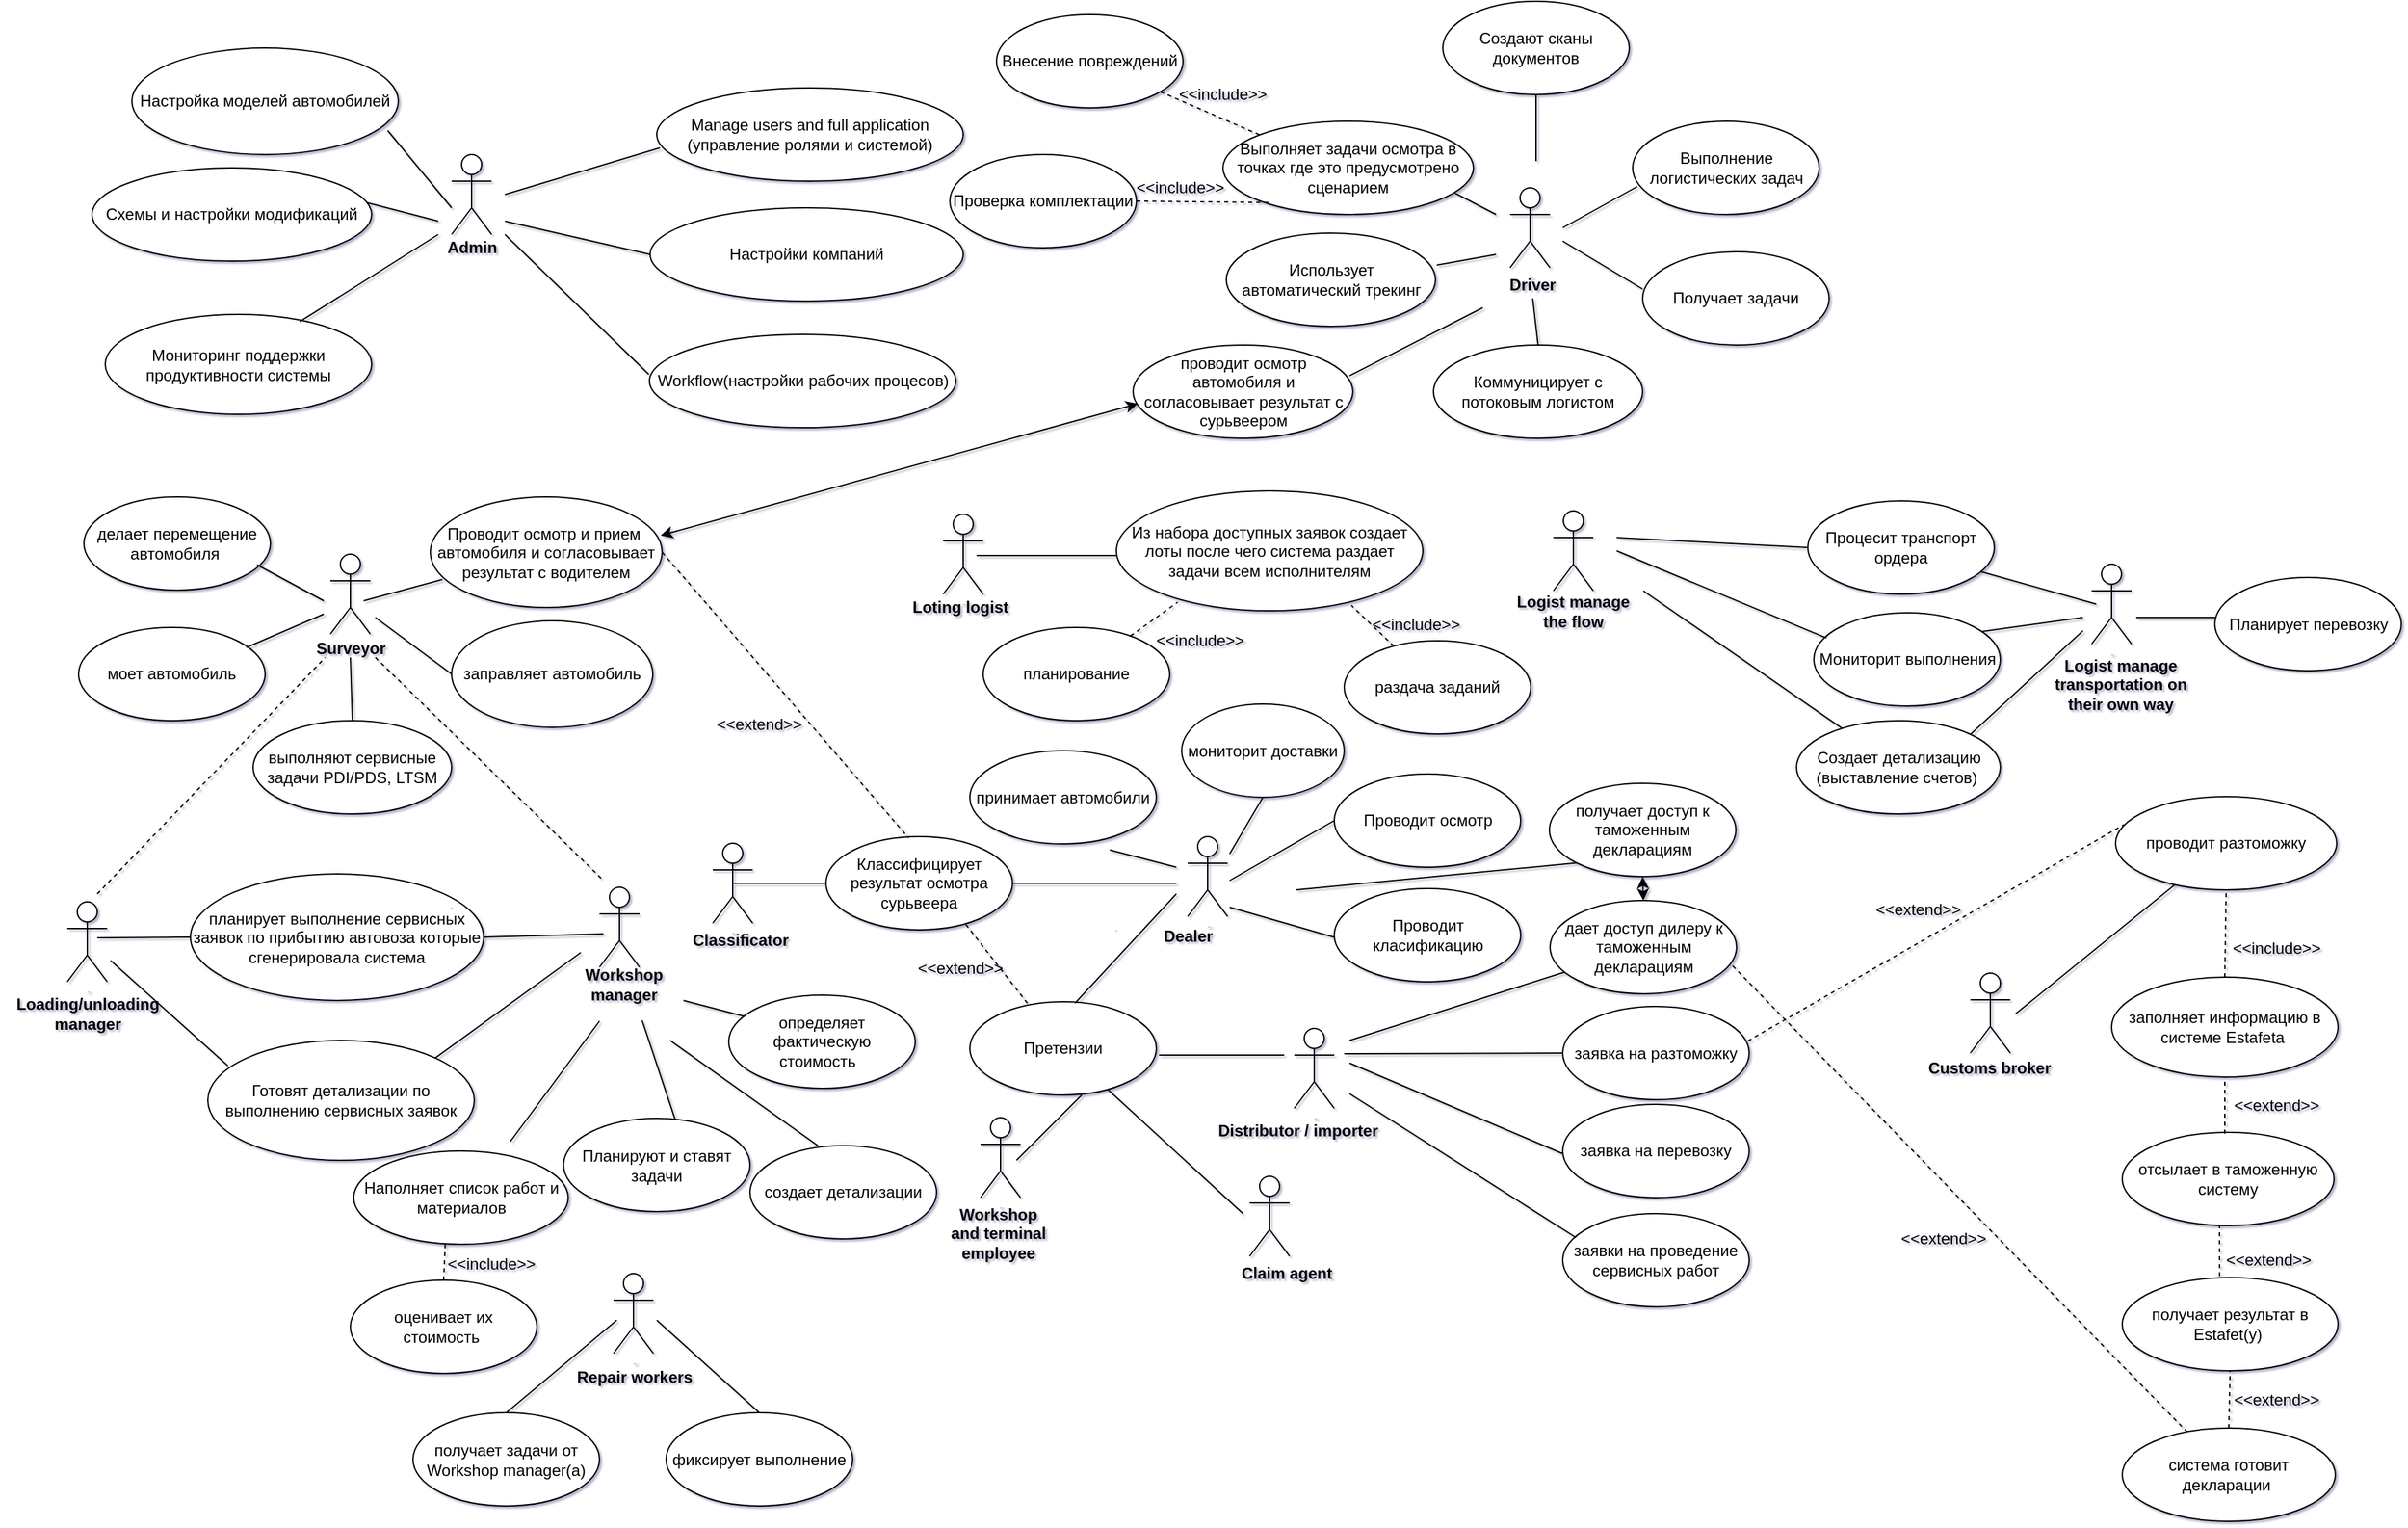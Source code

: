 <mxfile version="10.8.8" type="github"><diagram id="5whcgXVuGCMbvo6mKbPc" name="Page-1"><mxGraphModel dx="2221" dy="1965" grid="1" gridSize="10" guides="1" tooltips="1" connect="1" arrows="1" fold="1" page="1" pageScale="1" pageWidth="827" pageHeight="1169" background="none" math="0" shadow="1"><root><object label="" id="0"><mxCell/></object><mxCell id="1" parent="0"/><mxCell id="Q08epR4prEUGAhR8nIf7-2" value="Actor" style="shape=umlActor;verticalLabelPosition=bottom;labelBackgroundColor=#ffffff;verticalAlign=top;html=1;shadow=0;fontSize=1;" parent="1" vertex="1"><mxGeometry x="-384" y="-935" width="30" height="60" as="geometry"/></mxCell><mxCell id="Q08epR4prEUGAhR8nIf7-10" value="Manage users and full application&lt;br&gt;(управление ролями и системой)&lt;br&gt;" style="ellipse;whiteSpace=wrap;html=1;" parent="1" vertex="1"><mxGeometry x="-230" y="-985" width="230" height="70" as="geometry"/></mxCell><mxCell id="Q08epR4prEUGAhR8nIf7-16" value="Workflow(настройки рабочих процесов)" style="ellipse;whiteSpace=wrap;html=1;" parent="1" vertex="1"><mxGeometry x="-235.5" y="-800" width="230" height="70" as="geometry"/></mxCell><mxCell id="Q08epR4prEUGAhR8nIf7-82" value="Admin" style="text;html=1;strokeColor=none;fillColor=none;align=center;verticalAlign=middle;whiteSpace=wrap;rounded=0;shadow=0;fontStyle=1" parent="1" vertex="1"><mxGeometry x="-401.5" y="-875" width="65" height="20" as="geometry"/></mxCell><mxCell id="Q08epR4prEUGAhR8nIf7-102" value="Actor" style="shape=umlActor;verticalLabelPosition=bottom;labelBackgroundColor=#ffffff;verticalAlign=top;html=1;outlineConnect=0;shadow=0;fontSize=1;fontColor=none;" parent="1" vertex="1"><mxGeometry x="248.5" y="-279" width="30" height="60" as="geometry"/></mxCell><mxCell id="Q08epR4prEUGAhR8nIf7-103" value="Actor" style="shape=umlActor;verticalLabelPosition=bottom;labelBackgroundColor=#ffffff;verticalAlign=top;html=1;outlineConnect=0;shadow=0;fontSize=1;fontColor=none;" parent="1" vertex="1"><mxGeometry x="756" y="-320.5" width="30" height="60" as="geometry"/></mxCell><mxCell id="Q08epR4prEUGAhR8nIf7-104" value="&lt;br&gt;&lt;span&gt;Distributor / importer&lt;/span&gt;&lt;br&gt;" style="text;html=1;strokeColor=none;fillColor=none;align=center;verticalAlign=middle;whiteSpace=wrap;rounded=0;shadow=0;fontStyle=1" parent="1" vertex="1"><mxGeometry x="183" y="-225" width="137" height="30" as="geometry"/></mxCell><mxCell id="Q08epR4prEUGAhR8nIf7-106" value="&lt;br&gt;&lt;span&gt;Customs broker&lt;/span&gt;&lt;br&gt;" style="text;html=1;strokeColor=none;fillColor=none;align=center;verticalAlign=middle;whiteSpace=wrap;rounded=0;shadow=0;fontStyle=1" parent="1" vertex="1"><mxGeometry x="701.5" y="-272.5" width="137" height="30" as="geometry"/></mxCell><mxCell id="Q08epR4prEUGAhR8nIf7-110" value="Настройки компаний" style="ellipse;whiteSpace=wrap;html=1;" parent="1" vertex="1"><mxGeometry x="-235" y="-895" width="235" height="70" as="geometry"/></mxCell><mxCell id="phRcH1ESiRIvlaLtqdOY-70" value="" style="endArrow=none;html=1;fontFamily=Helvetica;fontSize=12;fontColor=none;entryX=0.01;entryY=0.643;entryDx=0;entryDy=0;entryPerimeter=0;" parent="1" target="Q08epR4prEUGAhR8nIf7-10" edge="1"><mxGeometry width="50" height="50" relative="1" as="geometry"><mxPoint x="-344" y="-905" as="sourcePoint"/><mxPoint x="-274" y="-820" as="targetPoint"/></mxGeometry></mxCell><mxCell id="phRcH1ESiRIvlaLtqdOY-71" value="" style="endArrow=none;html=1;fontFamily=Helvetica;fontSize=12;fontColor=none;entryX=0;entryY=0.5;entryDx=0;entryDy=0;" parent="1" edge="1"><mxGeometry width="50" height="50" relative="1" as="geometry"><mxPoint x="-344" y="-875" as="sourcePoint"/><mxPoint x="-236" y="-770" as="targetPoint"/></mxGeometry></mxCell><mxCell id="phRcH1ESiRIvlaLtqdOY-72" value="" style="endArrow=none;html=1;fontFamily=Helvetica;fontSize=12;fontColor=none;entryX=0;entryY=0.5;entryDx=0;entryDy=0;" parent="1" target="Q08epR4prEUGAhR8nIf7-110" edge="1"><mxGeometry width="50" height="50" relative="1" as="geometry"><mxPoint x="-344" y="-885" as="sourcePoint"/><mxPoint x="-206.5" y="-785" as="targetPoint"/></mxGeometry></mxCell><mxCell id="phRcH1ESiRIvlaLtqdOY-123" value="Actor" style="shape=umlActor;verticalLabelPosition=bottom;labelBackgroundColor=#ffffff;verticalAlign=top;html=1;fontSize=1;" parent="1" vertex="1"><mxGeometry x="-188" y="-418" width="30" height="60" as="geometry"/></mxCell><mxCell id="phRcH1ESiRIvlaLtqdOY-126" value="Text" style="text;html=1;strokeColor=none;fillColor=none;align=center;verticalAlign=middle;whiteSpace=wrap;rounded=0;fontSize=1;" parent="1" vertex="1"><mxGeometry x="-193" y="-358" width="40" height="20" as="geometry"/></mxCell><mxCell id="phRcH1ESiRIvlaLtqdOY-127" value="&lt;b&gt;Classificator&lt;/b&gt;" style="text;html=1;strokeColor=none;fillColor=none;align=center;verticalAlign=middle;whiteSpace=wrap;rounded=0;fontSize=12;" parent="1" vertex="1"><mxGeometry x="-217.5" y="-355" width="100" height="20" as="geometry"/></mxCell><mxCell id="yQU5rjS5qn2a9MkzIKj_-3" value="Классифицирует результат осмотра сурьвеера" style="ellipse;whiteSpace=wrap;html=1;shadow=0;fontFamily=Helvetica;fontSize=12;fontColor=none;" parent="1" vertex="1"><mxGeometry x="-103" y="-423" width="140" height="70" as="geometry"/></mxCell><mxCell id="i7MWlM9R_y1AKmwzSXvL-6" value="Настройка моделей автомобилей" style="ellipse;whiteSpace=wrap;html=1;fontSize=12;" vertex="1" parent="1"><mxGeometry x="-624" y="-1015" width="200" height="80" as="geometry"/></mxCell><mxCell id="i7MWlM9R_y1AKmwzSXvL-7" value="Схемы и настройки модификаций" style="ellipse;whiteSpace=wrap;html=1;fontSize=12;" vertex="1" parent="1"><mxGeometry x="-654" y="-925" width="210" height="70" as="geometry"/></mxCell><mxCell id="i7MWlM9R_y1AKmwzSXvL-8" value="Мониторинг поддержки продуктивности системы" style="ellipse;whiteSpace=wrap;html=1;fontSize=12;" vertex="1" parent="1"><mxGeometry x="-644" y="-815" width="200" height="75" as="geometry"/></mxCell><mxCell id="i7MWlM9R_y1AKmwzSXvL-15" value="" style="endArrow=none;html=1;fontSize=12;exitX=0.96;exitY=0.775;exitDx=0;exitDy=0;exitPerimeter=0;" edge="1" parent="1" source="i7MWlM9R_y1AKmwzSXvL-6"><mxGeometry width="50" height="50" relative="1" as="geometry"><mxPoint x="-444" y="-875" as="sourcePoint"/><mxPoint x="-384" y="-895" as="targetPoint"/></mxGeometry></mxCell><mxCell id="i7MWlM9R_y1AKmwzSXvL-16" value="" style="endArrow=none;html=1;fontSize=12;exitX=0.981;exitY=0.371;exitDx=0;exitDy=0;exitPerimeter=0;" edge="1" parent="1" source="i7MWlM9R_y1AKmwzSXvL-7"><mxGeometry width="50" height="50" relative="1" as="geometry"><mxPoint x="-444" y="-785" as="sourcePoint"/><mxPoint x="-394" y="-885" as="targetPoint"/></mxGeometry></mxCell><mxCell id="i7MWlM9R_y1AKmwzSXvL-17" value="" style="endArrow=none;html=1;fontSize=12;exitX=0.73;exitY=0.073;exitDx=0;exitDy=0;exitPerimeter=0;" edge="1" parent="1" source="i7MWlM9R_y1AKmwzSXvL-8"><mxGeometry width="50" height="50" relative="1" as="geometry"><mxPoint x="-454" y="-795" as="sourcePoint"/><mxPoint x="-394" y="-875" as="targetPoint"/></mxGeometry></mxCell><mxCell id="i7MWlM9R_y1AKmwzSXvL-18" value="Actor" style="shape=umlActor;verticalLabelPosition=bottom;labelBackgroundColor=#ffffff;verticalAlign=top;html=1;fontSize=1;" vertex="1" parent="1"><mxGeometry x="443" y="-667.5" width="30" height="60" as="geometry"/></mxCell><mxCell id="i7MWlM9R_y1AKmwzSXvL-19" value="Actor" style="shape=umlActor;verticalLabelPosition=bottom;labelBackgroundColor=#ffffff;verticalAlign=top;html=1;fontSize=1;" vertex="1" parent="1"><mxGeometry x="847" y="-627.5" width="30" height="60" as="geometry"/></mxCell><mxCell id="i7MWlM9R_y1AKmwzSXvL-20" value="Actor" style="shape=umlActor;verticalLabelPosition=bottom;labelBackgroundColor=#ffffff;verticalAlign=top;html=1;fontSize=1;" vertex="1" parent="1"><mxGeometry x="-15" y="-665" width="30" height="60" as="geometry"/></mxCell><mxCell id="i7MWlM9R_y1AKmwzSXvL-26" value="&lt;b&gt;Loting logist&lt;/b&gt;" style="text;html=1;strokeColor=none;fillColor=none;align=center;verticalAlign=middle;whiteSpace=wrap;rounded=0;fontSize=12;" vertex="1" parent="1"><mxGeometry x="-47" y="-605" width="90" height="20" as="geometry"/></mxCell><mxCell id="i7MWlM9R_y1AKmwzSXvL-31" value="Logist manage transportation on their own way" style="text;html=1;strokeColor=none;fillColor=none;align=center;verticalAlign=middle;whiteSpace=wrap;rounded=0;fontSize=12;fontStyle=1" vertex="1" parent="1"><mxGeometry x="809.5" y="-547.5" width="118" height="20" as="geometry"/></mxCell><mxCell id="i7MWlM9R_y1AKmwzSXvL-34" value="Logist manage the flow" style="text;html=1;strokeColor=none;fillColor=none;align=center;verticalAlign=middle;whiteSpace=wrap;rounded=0;fontSize=12;fontStyle=1" vertex="1" parent="1"><mxGeometry x="413" y="-602.5" width="90" height="20" as="geometry"/></mxCell><mxCell id="i7MWlM9R_y1AKmwzSXvL-38" value="Процесит транспорт ордера" style="ellipse;whiteSpace=wrap;html=1;fontSize=12;" vertex="1" parent="1"><mxGeometry x="634" y="-675" width="140" height="70" as="geometry"/></mxCell><mxCell id="i7MWlM9R_y1AKmwzSXvL-39" value="Планирует перевозку" style="ellipse;whiteSpace=wrap;html=1;fontSize=12;" vertex="1" parent="1"><mxGeometry x="939.5" y="-617.5" width="140" height="70" as="geometry"/></mxCell><mxCell id="i7MWlM9R_y1AKmwzSXvL-41" value="Мониторит выполнения" style="ellipse;whiteSpace=wrap;html=1;fontSize=12;" vertex="1" parent="1"><mxGeometry x="638.5" y="-591" width="140" height="70" as="geometry"/></mxCell><mxCell id="i7MWlM9R_y1AKmwzSXvL-42" value="Создает детализацию&lt;br&gt;(выставление счетов)&amp;nbsp;" style="ellipse;whiteSpace=wrap;html=1;fontSize=12;" vertex="1" parent="1"><mxGeometry x="625.5" y="-510" width="153" height="70" as="geometry"/></mxCell><mxCell id="i7MWlM9R_y1AKmwzSXvL-43" value="" style="endArrow=none;html=1;fontSize=12;exitX=0.925;exitY=0.757;exitDx=0;exitDy=0;exitPerimeter=0;" edge="1" parent="1" source="i7MWlM9R_y1AKmwzSXvL-38"><mxGeometry width="50" height="50" relative="1" as="geometry"><mxPoint x="500.5" y="-557.5" as="sourcePoint"/><mxPoint x="850.5" y="-597.5" as="targetPoint"/></mxGeometry></mxCell><mxCell id="i7MWlM9R_y1AKmwzSXvL-44" value="" style="endArrow=none;html=1;fontSize=12;" edge="1" parent="1" target="i7MWlM9R_y1AKmwzSXvL-42"><mxGeometry width="50" height="50" relative="1" as="geometry"><mxPoint x="510.5" y="-607.5" as="sourcePoint"/><mxPoint x="561.5" y="-567.5" as="targetPoint"/></mxGeometry></mxCell><mxCell id="i7MWlM9R_y1AKmwzSXvL-45" value="" style="endArrow=none;html=1;fontSize=12;" edge="1" parent="1"><mxGeometry width="50" height="50" relative="1" as="geometry"><mxPoint x="940.5" y="-587.5" as="sourcePoint"/><mxPoint x="880.5" y="-587.5" as="targetPoint"/></mxGeometry></mxCell><mxCell id="i7MWlM9R_y1AKmwzSXvL-46" value="" style="endArrow=none;html=1;fontSize=12;entryX=0.904;entryY=0.2;entryDx=0;entryDy=0;entryPerimeter=0;" edge="1" parent="1" target="i7MWlM9R_y1AKmwzSXvL-41"><mxGeometry width="50" height="50" relative="1" as="geometry"><mxPoint x="840.5" y="-587.5" as="sourcePoint"/><mxPoint x="950.5" y="-587.5" as="targetPoint"/></mxGeometry></mxCell><mxCell id="i7MWlM9R_y1AKmwzSXvL-47" value="" style="endArrow=none;html=1;fontSize=12;entryX=0;entryY=0.5;entryDx=0;entryDy=0;" edge="1" parent="1" target="i7MWlM9R_y1AKmwzSXvL-38"><mxGeometry width="50" height="50" relative="1" as="geometry"><mxPoint x="490.5" y="-647.5" as="sourcePoint"/><mxPoint x="500.5" y="-667.5" as="targetPoint"/></mxGeometry></mxCell><mxCell id="i7MWlM9R_y1AKmwzSXvL-48" value="" style="endArrow=none;html=1;fontSize=12;entryX=0.068;entryY=0.271;entryDx=0;entryDy=0;entryPerimeter=0;" edge="1" parent="1" target="i7MWlM9R_y1AKmwzSXvL-41"><mxGeometry width="50" height="50" relative="1" as="geometry"><mxPoint x="490.5" y="-637.5" as="sourcePoint"/><mxPoint x="510.5" y="-547.5" as="targetPoint"/></mxGeometry></mxCell><mxCell id="i7MWlM9R_y1AKmwzSXvL-49" value="" style="endArrow=none;html=1;fontSize=12;exitX=1;exitY=0;exitDx=0;exitDy=0;" edge="1" parent="1" source="i7MWlM9R_y1AKmwzSXvL-42"><mxGeometry width="50" height="50" relative="1" as="geometry"><mxPoint x="520.5" y="-397.5" as="sourcePoint"/><mxPoint x="840.5" y="-577.5" as="targetPoint"/></mxGeometry></mxCell><mxCell id="i7MWlM9R_y1AKmwzSXvL-52" value="Из набора доступных заявок создает лоты после чего система раздает задачи всем исполнителям" style="ellipse;whiteSpace=wrap;html=1;fontSize=12;" vertex="1" parent="1"><mxGeometry x="115" y="-682.5" width="230" height="90" as="geometry"/></mxCell><mxCell id="i7MWlM9R_y1AKmwzSXvL-53" value="планирование" style="ellipse;whiteSpace=wrap;html=1;fontSize=12;" vertex="1" parent="1"><mxGeometry x="15" y="-580" width="140" height="70" as="geometry"/></mxCell><mxCell id="i7MWlM9R_y1AKmwzSXvL-54" value="раздача заданий" style="ellipse;whiteSpace=wrap;html=1;fontSize=12;" vertex="1" parent="1"><mxGeometry x="286" y="-570" width="140" height="70" as="geometry"/></mxCell><mxCell id="i7MWlM9R_y1AKmwzSXvL-55" value="" style="endArrow=none;html=1;fontSize=12;entryX=0;entryY=0.5;entryDx=0;entryDy=0;" edge="1" parent="1"><mxGeometry width="50" height="50" relative="1" as="geometry"><mxPoint x="10" y="-634" as="sourcePoint"/><mxPoint x="115" y="-634" as="targetPoint"/></mxGeometry></mxCell><mxCell id="i7MWlM9R_y1AKmwzSXvL-56" value="" style="endArrow=none;dashed=1;html=1;fontSize=12;entryX=0.2;entryY=0.928;entryDx=0;entryDy=0;entryPerimeter=0;" edge="1" parent="1" source="i7MWlM9R_y1AKmwzSXvL-53" target="i7MWlM9R_y1AKmwzSXvL-52"><mxGeometry width="50" height="50" relative="1" as="geometry"><mxPoint x="100" y="-540" as="sourcePoint"/><mxPoint x="150" y="-590" as="targetPoint"/></mxGeometry></mxCell><mxCell id="i7MWlM9R_y1AKmwzSXvL-57" value="" style="endArrow=none;dashed=1;html=1;fontSize=12;entryX=0.767;entryY=0.956;entryDx=0;entryDy=0;entryPerimeter=0;" edge="1" parent="1" source="i7MWlM9R_y1AKmwzSXvL-54" target="i7MWlM9R_y1AKmwzSXvL-52"><mxGeometry width="50" height="50" relative="1" as="geometry"><mxPoint x="300" y="-540" as="sourcePoint"/><mxPoint x="320" y="-580" as="targetPoint"/></mxGeometry></mxCell><mxCell id="i7MWlM9R_y1AKmwzSXvL-58" value="&amp;lt;&amp;lt;include&amp;gt;&amp;gt;" style="text;html=1;strokeColor=none;fillColor=none;align=center;verticalAlign=middle;whiteSpace=wrap;rounded=0;fontSize=12;" vertex="1" parent="1"><mxGeometry x="157.5" y="-580" width="40" height="20" as="geometry"/></mxCell><mxCell id="i7MWlM9R_y1AKmwzSXvL-59" value="&amp;lt;&amp;lt;include&amp;gt;&amp;gt;" style="text;html=1;strokeColor=none;fillColor=none;align=center;verticalAlign=middle;whiteSpace=wrap;rounded=0;fontSize=12;" vertex="1" parent="1"><mxGeometry x="320" y="-592.5" width="40" height="20" as="geometry"/></mxCell><mxCell id="i7MWlM9R_y1AKmwzSXvL-60" value="Actor" style="shape=umlActor;verticalLabelPosition=bottom;labelBackgroundColor=#ffffff;verticalAlign=top;html=1;shadow=0;fontSize=1;" vertex="1" parent="1"><mxGeometry x="410.5" y="-910" width="30" height="60" as="geometry"/></mxCell><mxCell id="i7MWlM9R_y1AKmwzSXvL-61" value="Driver" style="text;html=1;strokeColor=none;fillColor=none;align=center;verticalAlign=middle;whiteSpace=wrap;rounded=0;shadow=0;fontStyle=1" vertex="1" parent="1"><mxGeometry x="395" y="-847" width="65" height="20" as="geometry"/></mxCell><mxCell id="i7MWlM9R_y1AKmwzSXvL-62" value="Получает задачи" style="ellipse;whiteSpace=wrap;html=1;fontSize=12;" vertex="1" parent="1"><mxGeometry x="510" y="-862" width="140" height="70" as="geometry"/></mxCell><mxCell id="i7MWlM9R_y1AKmwzSXvL-63" value="Выполнение логистических задач" style="ellipse;whiteSpace=wrap;html=1;fontSize=12;" vertex="1" parent="1"><mxGeometry x="502.5" y="-960" width="140" height="70" as="geometry"/></mxCell><mxCell id="i7MWlM9R_y1AKmwzSXvL-64" value="Выполняет задачи осмотра в точках где это предусмотрено сценарием" style="ellipse;whiteSpace=wrap;html=1;fontSize=12;" vertex="1" parent="1"><mxGeometry x="195" y="-960" width="188" height="70" as="geometry"/></mxCell><mxCell id="i7MWlM9R_y1AKmwzSXvL-66" value="Использует автоматический трекинг" style="ellipse;whiteSpace=wrap;html=1;fontSize=12;" vertex="1" parent="1"><mxGeometry x="197.5" y="-876" width="157" height="70" as="geometry"/></mxCell><mxCell id="i7MWlM9R_y1AKmwzSXvL-67" value="Внесение повреждений" style="ellipse;whiteSpace=wrap;html=1;fontSize=12;" vertex="1" parent="1"><mxGeometry x="25" y="-1040" width="140" height="70" as="geometry"/></mxCell><mxCell id="i7MWlM9R_y1AKmwzSXvL-68" value="Проверка комплектации" style="ellipse;whiteSpace=wrap;html=1;fontSize=12;" vertex="1" parent="1"><mxGeometry x="-10" y="-935" width="140" height="70" as="geometry"/></mxCell><mxCell id="i7MWlM9R_y1AKmwzSXvL-69" value="" style="endArrow=none;html=1;fontSize=12;entryX=0.025;entryY=0.7;entryDx=0;entryDy=0;entryPerimeter=0;" edge="1" parent="1" target="i7MWlM9R_y1AKmwzSXvL-63"><mxGeometry width="50" height="50" relative="1" as="geometry"><mxPoint x="450" y="-880" as="sourcePoint"/><mxPoint x="530" y="-940" as="targetPoint"/></mxGeometry></mxCell><mxCell id="i7MWlM9R_y1AKmwzSXvL-70" value="" style="endArrow=none;html=1;fontSize=12;entryX=0;entryY=0.4;entryDx=0;entryDy=0;entryPerimeter=0;" edge="1" parent="1" target="i7MWlM9R_y1AKmwzSXvL-62"><mxGeometry width="50" height="50" relative="1" as="geometry"><mxPoint x="450" y="-870" as="sourcePoint"/><mxPoint x="510" y="-870" as="targetPoint"/></mxGeometry></mxCell><mxCell id="i7MWlM9R_y1AKmwzSXvL-71" value="" style="endArrow=none;html=1;fontSize=12;exitX=0.926;exitY=0.771;exitDx=0;exitDy=0;exitPerimeter=0;" edge="1" parent="1" source="i7MWlM9R_y1AKmwzSXvL-64"><mxGeometry width="50" height="50" relative="1" as="geometry"><mxPoint x="360" y="-970" as="sourcePoint"/><mxPoint x="400" y="-890" as="targetPoint"/></mxGeometry></mxCell><mxCell id="i7MWlM9R_y1AKmwzSXvL-72" value="" style="endArrow=none;html=1;fontSize=12;exitX=1.006;exitY=0.343;exitDx=0;exitDy=0;exitPerimeter=0;" edge="1" parent="1" source="i7MWlM9R_y1AKmwzSXvL-66"><mxGeometry width="50" height="50" relative="1" as="geometry"><mxPoint x="350" y="-800" as="sourcePoint"/><mxPoint x="400" y="-860" as="targetPoint"/></mxGeometry></mxCell><mxCell id="i7MWlM9R_y1AKmwzSXvL-73" value="" style="endArrow=none;dashed=1;html=1;fontSize=12;entryX=0;entryY=0;entryDx=0;entryDy=0;" edge="1" parent="1" source="i7MWlM9R_y1AKmwzSXvL-67" target="i7MWlM9R_y1AKmwzSXvL-64"><mxGeometry width="50" height="50" relative="1" as="geometry"><mxPoint x="190" y="-1000" as="sourcePoint"/><mxPoint x="220" y="-960" as="targetPoint"/></mxGeometry></mxCell><mxCell id="i7MWlM9R_y1AKmwzSXvL-74" value="" style="endArrow=none;dashed=1;html=1;fontSize=12;entryX=0.186;entryY=0.871;entryDx=0;entryDy=0;entryPerimeter=0;exitX=1;exitY=0.5;exitDx=0;exitDy=0;" edge="1" parent="1" source="i7MWlM9R_y1AKmwzSXvL-68" target="i7MWlM9R_y1AKmwzSXvL-64"><mxGeometry width="50" height="50" relative="1" as="geometry"><mxPoint x="140" y="-810" as="sourcePoint"/><mxPoint x="190" y="-860" as="targetPoint"/></mxGeometry></mxCell><mxCell id="i7MWlM9R_y1AKmwzSXvL-75" value="Коммуницирует с потоковым логистом" style="ellipse;whiteSpace=wrap;html=1;fontSize=12;" vertex="1" parent="1"><mxGeometry x="353" y="-792" width="157" height="70" as="geometry"/></mxCell><mxCell id="i7MWlM9R_y1AKmwzSXvL-76" value="" style="endArrow=none;html=1;fontSize=12;exitX=0.5;exitY=0;exitDx=0;exitDy=0;entryX=0.5;entryY=1;entryDx=0;entryDy=0;" edge="1" parent="1" source="i7MWlM9R_y1AKmwzSXvL-75" target="i7MWlM9R_y1AKmwzSXvL-61"><mxGeometry width="50" height="50" relative="1" as="geometry"><mxPoint x="400" y="-780" as="sourcePoint"/><mxPoint x="450" y="-830" as="targetPoint"/></mxGeometry></mxCell><mxCell id="i7MWlM9R_y1AKmwzSXvL-77" value="Создают сканы документов" style="ellipse;whiteSpace=wrap;html=1;fontSize=12;" vertex="1" parent="1"><mxGeometry x="360" y="-1050" width="140" height="70" as="geometry"/></mxCell><mxCell id="i7MWlM9R_y1AKmwzSXvL-78" value="" style="endArrow=none;html=1;fontSize=12;entryX=0.5;entryY=1;entryDx=0;entryDy=0;" edge="1" parent="1" target="i7MWlM9R_y1AKmwzSXvL-77"><mxGeometry width="50" height="50" relative="1" as="geometry"><mxPoint x="430" y="-930" as="sourcePoint"/><mxPoint x="460" y="-980" as="targetPoint"/></mxGeometry></mxCell><mxCell id="i7MWlM9R_y1AKmwzSXvL-79" value="&amp;lt;&amp;lt;include&amp;gt;&amp;gt;" style="text;html=1;strokeColor=none;fillColor=none;align=center;verticalAlign=middle;whiteSpace=wrap;rounded=0;fontSize=12;" vertex="1" parent="1"><mxGeometry x="175" y="-990" width="40" height="20" as="geometry"/></mxCell><mxCell id="i7MWlM9R_y1AKmwzSXvL-80" value="&amp;lt;&amp;lt;include&amp;gt;&amp;gt;" style="text;html=1;strokeColor=none;fillColor=none;align=center;verticalAlign=middle;whiteSpace=wrap;rounded=0;fontSize=12;" vertex="1" parent="1"><mxGeometry x="143" y="-920" width="40" height="20" as="geometry"/></mxCell><mxCell id="i7MWlM9R_y1AKmwzSXvL-81" value="Actor" style="shape=umlActor;verticalLabelPosition=bottom;labelBackgroundColor=#ffffff;verticalAlign=top;html=1;fontSize=1;" vertex="1" parent="1"><mxGeometry x="-475" y="-635" width="30" height="60" as="geometry"/></mxCell><mxCell id="i7MWlM9R_y1AKmwzSXvL-85" value="&lt;br&gt;&lt;span&gt;Surveyor&lt;/span&gt;&lt;br&gt;" style="text;html=1;strokeColor=none;fillColor=none;align=center;verticalAlign=middle;whiteSpace=wrap;rounded=0;shadow=0;fontStyle=1" vertex="1" parent="1"><mxGeometry x="-497.5" y="-587.5" width="75" height="30" as="geometry"/></mxCell><mxCell id="i7MWlM9R_y1AKmwzSXvL-86" value="Проводит осмотр и прием&amp;nbsp; автомобиля и согласовывает результат с водителем" style="ellipse;whiteSpace=wrap;html=1;fontSize=12;" vertex="1" parent="1"><mxGeometry x="-400" y="-678" width="174" height="83" as="geometry"/></mxCell><mxCell id="i7MWlM9R_y1AKmwzSXvL-87" value="проводит осмотр автомобиля и согласовывает результат с сурьвеером" style="ellipse;whiteSpace=wrap;html=1;fontSize=12;" vertex="1" parent="1"><mxGeometry x="127.5" y="-792" width="165" height="70" as="geometry"/></mxCell><mxCell id="i7MWlM9R_y1AKmwzSXvL-88" value="" style="endArrow=none;html=1;fontSize=12;exitX=0.985;exitY=0.329;exitDx=0;exitDy=0;exitPerimeter=0;" edge="1" parent="1" source="i7MWlM9R_y1AKmwzSXvL-87"><mxGeometry width="50" height="50" relative="1" as="geometry"><mxPoint x="250" y="-710" as="sourcePoint"/><mxPoint x="390" y="-820" as="targetPoint"/></mxGeometry></mxCell><mxCell id="i7MWlM9R_y1AKmwzSXvL-90" value="делает перемещение автомобиля&amp;nbsp;" style="ellipse;whiteSpace=wrap;html=1;fontSize=12;" vertex="1" parent="1"><mxGeometry x="-660" y="-678" width="140" height="70" as="geometry"/></mxCell><mxCell id="i7MWlM9R_y1AKmwzSXvL-91" value="моет автомобиль" style="ellipse;whiteSpace=wrap;html=1;fontSize=12;" vertex="1" parent="1"><mxGeometry x="-664" y="-580" width="140" height="70" as="geometry"/></mxCell><mxCell id="i7MWlM9R_y1AKmwzSXvL-92" value="заправляет автомобиль" style="ellipse;whiteSpace=wrap;html=1;fontSize=12;" vertex="1" parent="1"><mxGeometry x="-384" y="-585" width="151" height="80" as="geometry"/></mxCell><mxCell id="i7MWlM9R_y1AKmwzSXvL-95" value="" style="endArrow=none;html=1;fontSize=12;entryX=0.052;entryY=0.747;entryDx=0;entryDy=0;entryPerimeter=0;" edge="1" parent="1" target="i7MWlM9R_y1AKmwzSXvL-86"><mxGeometry width="50" height="50" relative="1" as="geometry"><mxPoint x="-450" y="-600" as="sourcePoint"/><mxPoint x="-400" y="-640" as="targetPoint"/></mxGeometry></mxCell><mxCell id="i7MWlM9R_y1AKmwzSXvL-96" value="" style="endArrow=none;html=1;fontSize=12;" edge="1" parent="1"><mxGeometry width="50" height="50" relative="1" as="geometry"><mxPoint x="-530" y="-627" as="sourcePoint"/><mxPoint x="-480" y="-600" as="targetPoint"/></mxGeometry></mxCell><mxCell id="i7MWlM9R_y1AKmwzSXvL-97" value="" style="endArrow=none;html=1;fontSize=12;entryX=0;entryY=0.5;entryDx=0;entryDy=0;exitX=0.75;exitY=0;exitDx=0;exitDy=0;" edge="1" parent="1" source="i7MWlM9R_y1AKmwzSXvL-85" target="i7MWlM9R_y1AKmwzSXvL-92"><mxGeometry width="50" height="50" relative="1" as="geometry"><mxPoint x="-460" y="-490" as="sourcePoint"/><mxPoint x="-410" y="-540" as="targetPoint"/></mxGeometry></mxCell><mxCell id="i7MWlM9R_y1AKmwzSXvL-98" value="" style="endArrow=none;html=1;fontSize=12;exitX=0.9;exitY=0.214;exitDx=0;exitDy=0;exitPerimeter=0;" edge="1" parent="1" source="i7MWlM9R_y1AKmwzSXvL-91"><mxGeometry width="50" height="50" relative="1" as="geometry"><mxPoint x="-530" y="-540" as="sourcePoint"/><mxPoint x="-480" y="-590" as="targetPoint"/></mxGeometry></mxCell><mxCell id="i7MWlM9R_y1AKmwzSXvL-99" value="выполняют сервисные задачи PDI/PDS, LTSM" style="ellipse;whiteSpace=wrap;html=1;fontSize=12;" vertex="1" parent="1"><mxGeometry x="-533" y="-510" width="149" height="70" as="geometry"/></mxCell><mxCell id="i7MWlM9R_y1AKmwzSXvL-100" value="" style="endArrow=none;html=1;fontSize=12;entryX=0.5;entryY=1;entryDx=0;entryDy=0;exitX=0.5;exitY=0;exitDx=0;exitDy=0;" edge="1" parent="1" source="i7MWlM9R_y1AKmwzSXvL-99" target="i7MWlM9R_y1AKmwzSXvL-85"><mxGeometry width="50" height="50" relative="1" as="geometry"><mxPoint x="-490" y="-510" as="sourcePoint"/><mxPoint x="-440" y="-560" as="targetPoint"/></mxGeometry></mxCell><mxCell id="i7MWlM9R_y1AKmwzSXvL-101" value="Actor" style="shape=umlActor;verticalLabelPosition=bottom;labelBackgroundColor=#ffffff;verticalAlign=top;html=1;outlineConnect=0;fontSize=1;" vertex="1" parent="1"><mxGeometry x="-273" y="-385" width="30" height="60" as="geometry"/></mxCell><mxCell id="i7MWlM9R_y1AKmwzSXvL-102" value="&lt;br&gt;&lt;span&gt;Loading/unloading manager&lt;/span&gt;&lt;br&gt;" style="text;html=1;strokeColor=none;fillColor=none;align=center;verticalAlign=middle;whiteSpace=wrap;rounded=0;shadow=0;fontStyle=1" vertex="1" parent="1"><mxGeometry x="-722.5" y="-317.5" width="130" height="40" as="geometry"/></mxCell><mxCell id="i7MWlM9R_y1AKmwzSXvL-103" value="планирует выполнение сервисных заявок по прибытию автовоза которые сгенерировала система" style="ellipse;whiteSpace=wrap;html=1;fontSize=12;fontColor=#000000;" vertex="1" parent="1"><mxGeometry x="-580" y="-395" width="220" height="95" as="geometry"/></mxCell><mxCell id="i7MWlM9R_y1AKmwzSXvL-104" value="Text" style="text;html=1;resizable=0;points=[];autosize=1;align=left;verticalAlign=top;spacingTop=-4;fontSize=1;" vertex="1" parent="1"><mxGeometry x="-387" y="-373" width="20" as="geometry"/></mxCell><mxCell id="i7MWlM9R_y1AKmwzSXvL-107" value="Actor" style="shape=umlActor;verticalLabelPosition=bottom;labelBackgroundColor=#ffffff;verticalAlign=top;html=1;outlineConnect=0;fontSize=1;" vertex="1" parent="1"><mxGeometry x="-672.5" y="-374" width="30" height="60" as="geometry"/></mxCell><mxCell id="i7MWlM9R_y1AKmwzSXvL-108" value="&lt;br&gt;&lt;span&gt;Workshop manager&lt;/span&gt;&lt;br&gt;" style="text;html=1;strokeColor=none;fillColor=none;align=center;verticalAlign=middle;whiteSpace=wrap;rounded=0;shadow=0;fontStyle=1" vertex="1" parent="1"><mxGeometry x="-292.5" y="-339" width="75" height="40" as="geometry"/></mxCell><mxCell id="i7MWlM9R_y1AKmwzSXvL-109" value="" style="endArrow=none;html=1;fontSize=12;fontColor=#000000;entryX=0;entryY=0.5;entryDx=0;entryDy=0;" edge="1" parent="1" target="i7MWlM9R_y1AKmwzSXvL-103"><mxGeometry width="50" height="50" relative="1" as="geometry"><mxPoint x="-650" y="-347" as="sourcePoint"/><mxPoint x="-540" y="-290" as="targetPoint"/></mxGeometry></mxCell><mxCell id="i7MWlM9R_y1AKmwzSXvL-112" value="" style="endArrow=none;html=1;fontSize=12;fontColor=#000000;exitX=1;exitY=0.5;exitDx=0;exitDy=0;" edge="1" parent="1" source="i7MWlM9R_y1AKmwzSXvL-103"><mxGeometry width="50" height="50" relative="1" as="geometry"><mxPoint x="-360" y="-320" as="sourcePoint"/><mxPoint x="-270" y="-350" as="targetPoint"/></mxGeometry></mxCell><mxCell id="i7MWlM9R_y1AKmwzSXvL-113" value="Готовят детализации по выполнению сервисных заявок" style="ellipse;whiteSpace=wrap;html=1;fontSize=12;fontColor=#000000;" vertex="1" parent="1"><mxGeometry x="-567" y="-270" width="200" height="90" as="geometry"/></mxCell><mxCell id="i7MWlM9R_y1AKmwzSXvL-114" value="" style="endArrow=none;html=1;fontSize=12;fontColor=#000000;entryX=0.075;entryY=0.211;entryDx=0;entryDy=0;entryPerimeter=0;" edge="1" parent="1" target="i7MWlM9R_y1AKmwzSXvL-113"><mxGeometry width="50" height="50" relative="1" as="geometry"><mxPoint x="-640" y="-330" as="sourcePoint"/><mxPoint x="-560" y="-320" as="targetPoint"/></mxGeometry></mxCell><mxCell id="i7MWlM9R_y1AKmwzSXvL-115" value="" style="endArrow=none;html=1;fontSize=12;fontColor=#000000;entryX=0.25;entryY=0;entryDx=0;entryDy=0;exitX=1;exitY=0;exitDx=0;exitDy=0;" edge="1" parent="1" source="i7MWlM9R_y1AKmwzSXvL-113"><mxGeometry width="50" height="50" relative="1" as="geometry"><mxPoint x="-380" y="-261" as="sourcePoint"/><mxPoint x="-287" y="-336" as="targetPoint"/></mxGeometry></mxCell><mxCell id="i7MWlM9R_y1AKmwzSXvL-117" value="" style="endArrow=none;html=1;fontSize=12;fontColor=#000000;entryX=0;entryY=0.5;entryDx=0;entryDy=0;exitX=0.5;exitY=0.5;exitDx=0;exitDy=0;exitPerimeter=0;" edge="1" parent="1" source="phRcH1ESiRIvlaLtqdOY-123" target="yQU5rjS5qn2a9MkzIKj_-3"><mxGeometry width="50" height="50" relative="1" as="geometry"><mxPoint x="-168" y="-353" as="sourcePoint"/><mxPoint x="-118" y="-403" as="targetPoint"/></mxGeometry></mxCell><mxCell id="i7MWlM9R_y1AKmwzSXvL-120" value="Actor" style="shape=umlActor;verticalLabelPosition=bottom;labelBackgroundColor=#ffffff;verticalAlign=top;html=1;fontSize=1;" vertex="1" parent="1"><mxGeometry x="168.5" y="-423" width="30" height="60" as="geometry"/></mxCell><mxCell id="i7MWlM9R_y1AKmwzSXvL-121" value="Text" style="text;html=1;strokeColor=none;fillColor=none;align=center;verticalAlign=middle;whiteSpace=wrap;rounded=0;fontSize=1;" vertex="1" parent="1"><mxGeometry x="95" y="-363" width="40" height="20" as="geometry"/></mxCell><mxCell id="i7MWlM9R_y1AKmwzSXvL-122" value="&lt;b&gt;Dealer&lt;/b&gt;" style="text;html=1;strokeColor=none;fillColor=none;align=center;verticalAlign=middle;whiteSpace=wrap;rounded=0;fontSize=12;" vertex="1" parent="1"><mxGeometry x="118.5" y="-358" width="100" height="20" as="geometry"/></mxCell><mxCell id="i7MWlM9R_y1AKmwzSXvL-123" value="" style="endArrow=none;html=1;fontSize=12;fontColor=#000000;exitX=1;exitY=0.5;exitDx=0;exitDy=0;" edge="1" parent="1" source="yQU5rjS5qn2a9MkzIKj_-3"><mxGeometry width="50" height="50" relative="1" as="geometry"><mxPoint x="22" y="-413" as="sourcePoint"/><mxPoint x="160" y="-388" as="targetPoint"/></mxGeometry></mxCell><mxCell id="i7MWlM9R_y1AKmwzSXvL-124" value="Претензии" style="ellipse;whiteSpace=wrap;html=1;fontSize=12;fontColor=#000000;" vertex="1" parent="1"><mxGeometry x="5" y="-299" width="140" height="70" as="geometry"/></mxCell><mxCell id="i7MWlM9R_y1AKmwzSXvL-125" value="" style="endArrow=none;dashed=1;html=1;fontSize=12;fontColor=#000000;entryX=0.25;entryY=1;entryDx=0;entryDy=0;" edge="1" parent="1" target="i7MWlM9R_y1AKmwzSXvL-85"><mxGeometry width="50" height="50" relative="1" as="geometry"><mxPoint x="-650" y="-380" as="sourcePoint"/><mxPoint x="-580" y="-460" as="targetPoint"/></mxGeometry></mxCell><mxCell id="i7MWlM9R_y1AKmwzSXvL-126" value="" style="endArrow=none;dashed=1;html=1;fontSize=12;fontColor=#000000;exitX=0.75;exitY=1;exitDx=0;exitDy=0;" edge="1" parent="1" source="i7MWlM9R_y1AKmwzSXvL-85"><mxGeometry width="50" height="50" relative="1" as="geometry"><mxPoint x="-310" y="-400" as="sourcePoint"/><mxPoint x="-270" y="-390" as="targetPoint"/></mxGeometry></mxCell><mxCell id="i7MWlM9R_y1AKmwzSXvL-127" value="" style="endArrow=none;dashed=1;html=1;fontSize=12;fontColor=#000000;exitX=1;exitY=0.5;exitDx=0;exitDy=0;entryX=0.443;entryY=0.014;entryDx=0;entryDy=0;entryPerimeter=0;" edge="1" parent="1" source="i7MWlM9R_y1AKmwzSXvL-86" target="yQU5rjS5qn2a9MkzIKj_-3"><mxGeometry width="50" height="50" relative="1" as="geometry"><mxPoint x="-190" y="-560" as="sourcePoint"/><mxPoint x="-140" y="-610" as="targetPoint"/></mxGeometry></mxCell><mxCell id="i7MWlM9R_y1AKmwzSXvL-128" value="&amp;lt;&amp;lt;extend&amp;gt;&amp;gt;" style="text;html=1;strokeColor=none;fillColor=none;align=center;verticalAlign=middle;whiteSpace=wrap;rounded=0;fontSize=12;fontColor=#000000;" vertex="1" parent="1"><mxGeometry x="-173" y="-517" width="40" height="20" as="geometry"/></mxCell><mxCell id="i7MWlM9R_y1AKmwzSXvL-129" value="" style="endArrow=none;dashed=1;html=1;fontSize=12;fontColor=#000000;exitX=0.75;exitY=0.943;exitDx=0;exitDy=0;exitPerimeter=0;" edge="1" parent="1" source="yQU5rjS5qn2a9MkzIKj_-3" target="i7MWlM9R_y1AKmwzSXvL-124"><mxGeometry width="50" height="50" relative="1" as="geometry"><mxPoint x="-100" y="-270" as="sourcePoint"/><mxPoint x="-50" y="-320" as="targetPoint"/></mxGeometry></mxCell><mxCell id="i7MWlM9R_y1AKmwzSXvL-130" value="&amp;lt;&amp;lt;extend&amp;gt;&amp;gt;" style="text;html=1;strokeColor=none;fillColor=none;align=center;verticalAlign=middle;whiteSpace=wrap;rounded=0;fontSize=12;fontColor=#000000;" vertex="1" parent="1"><mxGeometry x="-22" y="-334" width="40" height="20" as="geometry"/></mxCell><mxCell id="i7MWlM9R_y1AKmwzSXvL-133" value="Actor" style="shape=umlActor;verticalLabelPosition=bottom;labelBackgroundColor=#ffffff;verticalAlign=top;html=1;fontSize=1;fontColor=none;labelBorderColor=#000000;noLabel=1;" vertex="1" parent="1"><mxGeometry x="215" y="-168" width="30" height="60" as="geometry"/></mxCell><mxCell id="i7MWlM9R_y1AKmwzSXvL-134" value="&lt;b&gt;Claim agent&lt;/b&gt;" style="text;html=1;strokeColor=none;fillColor=none;align=center;verticalAlign=middle;whiteSpace=wrap;rounded=0;fontSize=12;" vertex="1" parent="1"><mxGeometry x="192.5" y="-105" width="100" height="20" as="geometry"/></mxCell><mxCell id="i7MWlM9R_y1AKmwzSXvL-136" value="" style="endArrow=classic;startArrow=classic;html=1;fontSize=1;fontColor=none;entryX=0.021;entryY=0.629;entryDx=0;entryDy=0;entryPerimeter=0;exitX=0.994;exitY=0.349;exitDx=0;exitDy=0;exitPerimeter=0;" edge="1" parent="1" source="i7MWlM9R_y1AKmwzSXvL-86" target="i7MWlM9R_y1AKmwzSXvL-87"><mxGeometry width="50" height="50" relative="1" as="geometry"><mxPoint x="-110" y="-640" as="sourcePoint"/><mxPoint x="-60" y="-690" as="targetPoint"/></mxGeometry></mxCell><mxCell id="i7MWlM9R_y1AKmwzSXvL-139" value="" style="endArrow=none;html=1;fontSize=1;fontColor=none;exitX=0.564;exitY=0.014;exitDx=0;exitDy=0;exitPerimeter=0;" edge="1" parent="1" source="i7MWlM9R_y1AKmwzSXvL-124"><mxGeometry width="50" height="50" relative="1" as="geometry"><mxPoint x="100" y="-310" as="sourcePoint"/><mxPoint x="160" y="-380" as="targetPoint"/></mxGeometry></mxCell><mxCell id="i7MWlM9R_y1AKmwzSXvL-140" value="" style="endArrow=none;html=1;fontSize=1;fontColor=none;" edge="1" parent="1" source="i7MWlM9R_y1AKmwzSXvL-124"><mxGeometry width="50" height="50" relative="1" as="geometry"><mxPoint x="107.5" y="-215" as="sourcePoint"/><mxPoint x="210" y="-140" as="targetPoint"/></mxGeometry></mxCell><mxCell id="i7MWlM9R_y1AKmwzSXvL-141" value="" style="endArrow=none;html=1;fontSize=1;fontColor=none;entryX=0.343;entryY=-0.133;entryDx=0;entryDy=0;entryPerimeter=0;" edge="1" parent="1"><mxGeometry width="50" height="50" relative="1" as="geometry"><mxPoint x="147" y="-259" as="sourcePoint"/><mxPoint x="241" y="-259" as="targetPoint"/></mxGeometry></mxCell><mxCell id="i7MWlM9R_y1AKmwzSXvL-142" value="&lt;span style=&quot;font-size: 12px&quot;&gt;Проводит осмотр&lt;/span&gt;" style="ellipse;whiteSpace=wrap;html=1;fontSize=1;fontColor=none;" vertex="1" parent="1"><mxGeometry x="278.5" y="-470" width="140" height="70" as="geometry"/></mxCell><mxCell id="i7MWlM9R_y1AKmwzSXvL-144" value="" style="endArrow=none;html=1;fontSize=1;fontColor=none;entryX=0;entryY=0.5;entryDx=0;entryDy=0;" edge="1" parent="1" target="i7MWlM9R_y1AKmwzSXvL-142"><mxGeometry width="50" height="50" relative="1" as="geometry"><mxPoint x="200" y="-390" as="sourcePoint"/><mxPoint x="260" y="-430" as="targetPoint"/></mxGeometry></mxCell><mxCell id="i7MWlM9R_y1AKmwzSXvL-145" value="" style="endArrow=none;html=1;fontSize=1;fontColor=none;entryX=0;entryY=0.5;entryDx=0;entryDy=0;" edge="1" parent="1"><mxGeometry width="50" height="50" relative="1" as="geometry"><mxPoint x="200" y="-370" as="sourcePoint"/><mxPoint x="280" y="-347" as="targetPoint"/></mxGeometry></mxCell><mxCell id="i7MWlM9R_y1AKmwzSXvL-147" value="&lt;span style=&quot;font-size: 12px&quot;&gt;Проводит класификацию&lt;/span&gt;" style="ellipse;whiteSpace=wrap;html=1;fontSize=1;fontColor=none;" vertex="1" parent="1"><mxGeometry x="278.5" y="-384" width="140" height="70" as="geometry"/></mxCell><mxCell id="i7MWlM9R_y1AKmwzSXvL-148" value="заявка на разтоможку" style="ellipse;whiteSpace=wrap;html=1;fontSize=12;fontColor=none;" vertex="1" parent="1"><mxGeometry x="450" y="-295.5" width="140" height="70" as="geometry"/></mxCell><mxCell id="i7MWlM9R_y1AKmwzSXvL-149" value="" style="endArrow=none;html=1;fontSize=12;fontColor=none;entryX=0;entryY=0.5;entryDx=0;entryDy=0;" edge="1" parent="1" target="i7MWlM9R_y1AKmwzSXvL-148"><mxGeometry width="50" height="50" relative="1" as="geometry"><mxPoint x="286" y="-260" as="sourcePoint"/><mxPoint x="356.711" y="-271" as="targetPoint"/></mxGeometry></mxCell><mxCell id="i7MWlM9R_y1AKmwzSXvL-150" value="заявка на перевозку" style="ellipse;whiteSpace=wrap;html=1;fontSize=12;fontColor=none;" vertex="1" parent="1"><mxGeometry x="450" y="-222" width="140" height="70" as="geometry"/></mxCell><mxCell id="i7MWlM9R_y1AKmwzSXvL-151" value="заявки на проведение сервисных работ" style="ellipse;whiteSpace=wrap;html=1;fontSize=12;fontColor=none;" vertex="1" parent="1"><mxGeometry x="450" y="-140" width="140" height="70" as="geometry"/></mxCell><mxCell id="i7MWlM9R_y1AKmwzSXvL-152" value="" style="endArrow=none;html=1;fontSize=12;fontColor=none;" edge="1" parent="1"><mxGeometry width="50" height="50" relative="1" as="geometry"><mxPoint x="290" y="-230" as="sourcePoint"/><mxPoint x="460" y="-122" as="targetPoint"/></mxGeometry></mxCell><mxCell id="i7MWlM9R_y1AKmwzSXvL-153" value="" style="endArrow=none;html=1;fontSize=12;fontColor=none;entryX=0;entryY=0.5;entryDx=0;entryDy=0;exitX=0.75;exitY=0;exitDx=0;exitDy=0;" edge="1" parent="1"><mxGeometry width="50" height="50" relative="1" as="geometry"><mxPoint x="290" y="-253" as="sourcePoint"/><mxPoint x="450" y="-185" as="targetPoint"/></mxGeometry></mxCell><mxCell id="i7MWlM9R_y1AKmwzSXvL-155" value="проводит разтоможку" style="ellipse;whiteSpace=wrap;html=1;fontSize=12;fontColor=none;" vertex="1" parent="1"><mxGeometry x="865" y="-453" width="166" height="70" as="geometry"/></mxCell><mxCell id="i7MWlM9R_y1AKmwzSXvL-156" value="заполняет информацию в системе Estafeta&amp;nbsp;" style="ellipse;whiteSpace=wrap;html=1;fontSize=12;fontColor=none;" vertex="1" parent="1"><mxGeometry x="862" y="-317.5" width="170" height="75" as="geometry"/></mxCell><mxCell id="i7MWlM9R_y1AKmwzSXvL-157" value="отсылает в таможенную систему" style="ellipse;whiteSpace=wrap;html=1;fontSize=12;fontColor=none;" vertex="1" parent="1"><mxGeometry x="870" y="-201" width="159" height="70" as="geometry"/></mxCell><mxCell id="i7MWlM9R_y1AKmwzSXvL-158" value="получает результат в Estafet(у)&amp;nbsp;" style="ellipse;whiteSpace=wrap;html=1;fontSize=12;fontColor=none;" vertex="1" parent="1"><mxGeometry x="870" y="-92" width="162" height="70" as="geometry"/></mxCell><mxCell id="i7MWlM9R_y1AKmwzSXvL-167" value="&amp;lt;&amp;lt;extend&amp;gt;&amp;gt;" style="text;html=1;strokeColor=none;fillColor=none;align=center;verticalAlign=middle;whiteSpace=wrap;rounded=0;fontSize=12;fontColor=#000000;" vertex="1" parent="1"><mxGeometry x="966" y="-231.5" width="40" height="20" as="geometry"/></mxCell><mxCell id="i7MWlM9R_y1AKmwzSXvL-168" value="&amp;lt;&amp;lt;extend&amp;gt;&amp;gt;" style="text;html=1;strokeColor=none;fillColor=none;align=center;verticalAlign=middle;whiteSpace=wrap;rounded=0;fontSize=12;fontColor=#000000;" vertex="1" parent="1"><mxGeometry x="960" y="-115" width="40" height="20" as="geometry"/></mxCell><mxCell id="i7MWlM9R_y1AKmwzSXvL-171" value="система готовит декларации&amp;nbsp;" style="ellipse;whiteSpace=wrap;html=1;fontSize=12;fontColor=none;" vertex="1" parent="1"><mxGeometry x="870" y="21" width="160" height="70" as="geometry"/></mxCell><mxCell id="i7MWlM9R_y1AKmwzSXvL-173" value="&amp;lt;&amp;lt;extend&amp;gt;&amp;gt;" style="text;html=1;strokeColor=none;fillColor=none;align=center;verticalAlign=middle;whiteSpace=wrap;rounded=0;fontSize=12;fontColor=#000000;" vertex="1" parent="1"><mxGeometry x="966" y="-10.5" width="40" height="20" as="geometry"/></mxCell><mxCell id="i7MWlM9R_y1AKmwzSXvL-176" value="&amp;lt;&amp;lt;include&amp;gt;&amp;gt;" style="text;html=1;strokeColor=none;fillColor=none;align=center;verticalAlign=middle;whiteSpace=wrap;rounded=0;fontSize=12;fontColor=#000000;" vertex="1" parent="1"><mxGeometry x="966" y="-349" width="40" height="20" as="geometry"/></mxCell><mxCell id="i7MWlM9R_y1AKmwzSXvL-179" value="" style="endArrow=none;html=1;fontSize=12;fontColor=none;" edge="1" parent="1" target="i7MWlM9R_y1AKmwzSXvL-155"><mxGeometry width="50" height="50" relative="1" as="geometry"><mxPoint x="790" y="-290" as="sourcePoint"/><mxPoint x="820" y="-380" as="targetPoint"/></mxGeometry></mxCell><mxCell id="i7MWlM9R_y1AKmwzSXvL-180" value="дает доступ дилеру к таможенным декларациям" style="ellipse;whiteSpace=wrap;html=1;fontSize=12;fontColor=none;" vertex="1" parent="1"><mxGeometry x="440.5" y="-375" width="140" height="70" as="geometry"/></mxCell><mxCell id="i7MWlM9R_y1AKmwzSXvL-183" value="" style="endArrow=none;html=1;fontSize=12;fontColor=none;" edge="1" parent="1" target="i7MWlM9R_y1AKmwzSXvL-180"><mxGeometry width="50" height="50" relative="1" as="geometry"><mxPoint x="290" y="-270" as="sourcePoint"/><mxPoint x="390" y="-170" as="targetPoint"/></mxGeometry></mxCell><mxCell id="i7MWlM9R_y1AKmwzSXvL-184" value="" style="endArrow=none;dashed=1;html=1;fontSize=12;fontColor=none;exitX=0.993;exitY=0.371;exitDx=0;exitDy=0;exitPerimeter=0;entryX=0.038;entryY=0.3;entryDx=0;entryDy=0;entryPerimeter=0;" edge="1" parent="1" source="i7MWlM9R_y1AKmwzSXvL-148" target="i7MWlM9R_y1AKmwzSXvL-155"><mxGeometry width="50" height="50" relative="1" as="geometry"><mxPoint x="610" y="-200" as="sourcePoint"/><mxPoint x="660" y="-250" as="targetPoint"/></mxGeometry></mxCell><mxCell id="i7MWlM9R_y1AKmwzSXvL-185" value="&amp;lt;&amp;lt;extend&amp;gt;&amp;gt;" style="text;html=1;strokeColor=none;fillColor=none;align=center;verticalAlign=middle;whiteSpace=wrap;rounded=0;fontSize=12;fontColor=#000000;" vertex="1" parent="1"><mxGeometry x="697" y="-378" width="40" height="20" as="geometry"/></mxCell><mxCell id="i7MWlM9R_y1AKmwzSXvL-197" value="" style="endArrow=none;dashed=1;html=1;fontSize=12;fontColor=none;entryX=0.5;entryY=1;entryDx=0;entryDy=0;exitX=0.5;exitY=0;exitDx=0;exitDy=0;" edge="1" parent="1" source="i7MWlM9R_y1AKmwzSXvL-156" target="i7MWlM9R_y1AKmwzSXvL-155"><mxGeometry width="50" height="50" relative="1" as="geometry"><mxPoint x="1140" y="-340" as="sourcePoint"/><mxPoint x="1190" y="-390" as="targetPoint"/></mxGeometry></mxCell><mxCell id="i7MWlM9R_y1AKmwzSXvL-199" value="" style="endArrow=none;dashed=1;html=1;fontSize=12;fontColor=none;entryX=0.5;entryY=1;entryDx=0;entryDy=0;" edge="1" parent="1" target="i7MWlM9R_y1AKmwzSXvL-156"><mxGeometry width="50" height="50" relative="1" as="geometry"><mxPoint x="947" y="-200" as="sourcePoint"/><mxPoint x="970" y="-240" as="targetPoint"/></mxGeometry></mxCell><mxCell id="i7MWlM9R_y1AKmwzSXvL-200" value="" style="endArrow=none;dashed=1;html=1;fontSize=12;fontColor=none;entryX=0.459;entryY=1;entryDx=0;entryDy=0;entryPerimeter=0;exitX=0.451;exitY=-0.014;exitDx=0;exitDy=0;exitPerimeter=0;" edge="1" parent="1" source="i7MWlM9R_y1AKmwzSXvL-158" target="i7MWlM9R_y1AKmwzSXvL-157"><mxGeometry width="50" height="50" relative="1" as="geometry"><mxPoint x="910" y="-90" as="sourcePoint"/><mxPoint x="960" y="-140" as="targetPoint"/></mxGeometry></mxCell><mxCell id="i7MWlM9R_y1AKmwzSXvL-201" value="" style="endArrow=none;dashed=1;html=1;fontSize=12;fontColor=none;entryX=0.5;entryY=1;entryDx=0;entryDy=0;exitX=0.5;exitY=0;exitDx=0;exitDy=0;" edge="1" parent="1" source="i7MWlM9R_y1AKmwzSXvL-171" target="i7MWlM9R_y1AKmwzSXvL-158"><mxGeometry width="50" height="50" relative="1" as="geometry"><mxPoint x="850" y="30" as="sourcePoint"/><mxPoint x="900" y="-20" as="targetPoint"/></mxGeometry></mxCell><mxCell id="i7MWlM9R_y1AKmwzSXvL-202" value="получает доступ к таможенным декларациям" style="ellipse;whiteSpace=wrap;html=1;fontSize=12;fontColor=none;" vertex="1" parent="1"><mxGeometry x="440" y="-463" width="140" height="70" as="geometry"/></mxCell><mxCell id="i7MWlM9R_y1AKmwzSXvL-204" value="" style="endArrow=classic;startArrow=classic;html=1;fontSize=12;fontColor=none;exitX=0.5;exitY=0;exitDx=0;exitDy=0;entryX=0.5;entryY=1;entryDx=0;entryDy=0;" edge="1" parent="1" source="i7MWlM9R_y1AKmwzSXvL-180" target="i7MWlM9R_y1AKmwzSXvL-202"><mxGeometry width="50" height="50" relative="1" as="geometry"><mxPoint x="590" y="-360" as="sourcePoint"/><mxPoint x="640" y="-410" as="targetPoint"/></mxGeometry></mxCell><mxCell id="i7MWlM9R_y1AKmwzSXvL-205" value="" style="endArrow=none;html=1;fontSize=12;fontColor=none;entryX=0;entryY=1;entryDx=0;entryDy=0;" edge="1" parent="1" target="i7MWlM9R_y1AKmwzSXvL-202"><mxGeometry width="50" height="50" relative="1" as="geometry"><mxPoint x="250" y="-383" as="sourcePoint"/><mxPoint x="479" y="-403" as="targetPoint"/></mxGeometry></mxCell><mxCell id="i7MWlM9R_y1AKmwzSXvL-206" value="" style="endArrow=none;dashed=1;html=1;fontSize=12;fontColor=none;exitX=0.979;exitY=0.7;exitDx=0;exitDy=0;exitPerimeter=0;" edge="1" parent="1" source="i7MWlM9R_y1AKmwzSXvL-180" target="i7MWlM9R_y1AKmwzSXvL-171"><mxGeometry width="50" height="50" relative="1" as="geometry"><mxPoint x="680" y="-90" as="sourcePoint"/><mxPoint x="730" y="-140" as="targetPoint"/></mxGeometry></mxCell><mxCell id="i7MWlM9R_y1AKmwzSXvL-207" value="&amp;lt;&amp;lt;extend&amp;gt;&amp;gt;" style="text;html=1;strokeColor=none;fillColor=none;align=center;verticalAlign=middle;whiteSpace=wrap;rounded=0;fontSize=12;fontColor=#000000;" vertex="1" parent="1"><mxGeometry x="716" y="-131" width="40" height="20" as="geometry"/></mxCell><mxCell id="i7MWlM9R_y1AKmwzSXvL-208" value="принимает автомобили" style="ellipse;whiteSpace=wrap;html=1;fontSize=12;fontColor=none;" vertex="1" parent="1"><mxGeometry x="5" y="-487.5" width="140" height="70" as="geometry"/></mxCell><mxCell id="i7MWlM9R_y1AKmwzSXvL-209" value="" style="endArrow=none;html=1;fontSize=12;fontColor=none;" edge="1" parent="1"><mxGeometry width="50" height="50" relative="1" as="geometry"><mxPoint x="110" y="-413" as="sourcePoint"/><mxPoint x="160" y="-400" as="targetPoint"/></mxGeometry></mxCell><mxCell id="i7MWlM9R_y1AKmwzSXvL-211" value="мониторит доставки" style="ellipse;whiteSpace=wrap;html=1;fontSize=12;fontColor=none;" vertex="1" parent="1"><mxGeometry x="164" y="-522.5" width="122" height="70" as="geometry"/></mxCell><mxCell id="i7MWlM9R_y1AKmwzSXvL-212" value="" style="endArrow=none;html=1;fontSize=12;fontColor=none;entryX=0.5;entryY=1;entryDx=0;entryDy=0;" edge="1" parent="1" target="i7MWlM9R_y1AKmwzSXvL-211"><mxGeometry width="50" height="50" relative="1" as="geometry"><mxPoint x="200" y="-410" as="sourcePoint"/><mxPoint x="260" y="-460" as="targetPoint"/></mxGeometry></mxCell><mxCell id="i7MWlM9R_y1AKmwzSXvL-216" value="Actor" style="shape=umlActor;verticalLabelPosition=bottom;labelBackgroundColor=#ffffff;verticalAlign=top;html=1;fontSize=1;fontColor=none;" vertex="1" parent="1"><mxGeometry x="13" y="-212" width="30" height="60" as="geometry"/></mxCell><mxCell id="i7MWlM9R_y1AKmwzSXvL-217" value="" style="endArrow=none;html=1;fontSize=12;fontColor=none;entryX=0.364;entryY=0;entryDx=0;entryDy=0;entryPerimeter=0;" edge="1" parent="1" target="i7MWlM9R_y1AKmwzSXvL-248"><mxGeometry width="50" height="50" relative="1" as="geometry"><mxPoint x="-220" y="-270" as="sourcePoint"/><mxPoint x="50" y="-200" as="targetPoint"/></mxGeometry></mxCell><mxCell id="i7MWlM9R_y1AKmwzSXvL-218" value="&lt;font style=&quot;font-size: 12px&quot;&gt;Workshop and terminal employee&lt;/font&gt;" style="text;html=1;strokeColor=none;fillColor=none;align=center;verticalAlign=middle;whiteSpace=wrap;rounded=0;fontSize=1;fontColor=none;fontStyle=1" vertex="1" parent="1"><mxGeometry x="-16.5" y="-135" width="85" height="20" as="geometry"/></mxCell><mxCell id="i7MWlM9R_y1AKmwzSXvL-220" value="&lt;b&gt;&lt;span style=&quot;font-size: 12px&quot;&gt;&lt;br style=&quot;font-size: 12px&quot;&gt;&lt;/span&gt;&lt;span style=&quot;font-size: 12px&quot;&gt;Repair workers&lt;/span&gt;&lt;/b&gt;&lt;br style=&quot;font-size: 12px&quot;&gt;" style="text;html=1;strokeColor=none;fillColor=none;align=center;verticalAlign=middle;rounded=0;fontSize=12;fontColor=none;" vertex="1" parent="1"><mxGeometry x="-292.5" y="-35" width="90" height="20" as="geometry"/></mxCell><mxCell id="i7MWlM9R_y1AKmwzSXvL-223" value="Actor" style="shape=umlActor;verticalLabelPosition=bottom;labelBackgroundColor=#ffffff;verticalAlign=top;html=1;outlineConnect=0;fontSize=1;fontColor=none;" vertex="1" parent="1"><mxGeometry x="-262.5" y="-95" width="30" height="60" as="geometry"/></mxCell><mxCell id="i7MWlM9R_y1AKmwzSXvL-225" value="" style="endArrow=none;html=1;fontSize=1;fontColor=none;" edge="1" parent="1"><mxGeometry width="50" height="50" relative="1" as="geometry"><mxPoint x="-340" y="-194" as="sourcePoint"/><mxPoint x="-273" y="-284.5" as="targetPoint"/></mxGeometry></mxCell><mxCell id="i7MWlM9R_y1AKmwzSXvL-226" value="" style="endArrow=none;html=1;fontSize=1;fontColor=none;" edge="1" parent="1"><mxGeometry width="50" height="50" relative="1" as="geometry"><mxPoint x="-211" y="-195" as="sourcePoint"/><mxPoint x="-241" y="-285" as="targetPoint"/></mxGeometry></mxCell><mxCell id="i7MWlM9R_y1AKmwzSXvL-227" value="Наполняет список работ и материалов" style="ellipse;whiteSpace=wrap;html=1;fontSize=12;fontColor=none;" vertex="1" parent="1"><mxGeometry x="-457.5" y="-187" width="161" height="70" as="geometry"/></mxCell><mxCell id="i7MWlM9R_y1AKmwzSXvL-228" value="" style="endArrow=none;dashed=1;html=1;fontSize=12;fontColor=none;entryX=0.427;entryY=0.986;entryDx=0;entryDy=0;entryPerimeter=0;exitX=0.5;exitY=0;exitDx=0;exitDy=0;" edge="1" parent="1" source="i7MWlM9R_y1AKmwzSXvL-229" target="i7MWlM9R_y1AKmwzSXvL-227"><mxGeometry width="50" height="50" relative="1" as="geometry"><mxPoint x="-360" y="-90" as="sourcePoint"/><mxPoint x="-360" y="-120" as="targetPoint"/></mxGeometry></mxCell><mxCell id="i7MWlM9R_y1AKmwzSXvL-229" value="оценивает их стоимость&amp;nbsp;" style="ellipse;whiteSpace=wrap;html=1;fontSize=12;fontColor=none;" vertex="1" parent="1"><mxGeometry x="-460" y="-90" width="140" height="70" as="geometry"/></mxCell><mxCell id="i7MWlM9R_y1AKmwzSXvL-230" value="&amp;lt;&amp;lt;include&amp;gt;&amp;gt;" style="text;html=1;strokeColor=none;fillColor=none;align=center;verticalAlign=middle;whiteSpace=wrap;rounded=0;fontSize=12;" vertex="1" parent="1"><mxGeometry x="-374" y="-112" width="40" height="20" as="geometry"/></mxCell><mxCell id="i7MWlM9R_y1AKmwzSXvL-231" value="Планируют и ставят задачи" style="ellipse;whiteSpace=wrap;html=1;fontSize=12;fontColor=none;" vertex="1" parent="1"><mxGeometry x="-300" y="-211.5" width="140" height="70" as="geometry"/></mxCell><mxCell id="i7MWlM9R_y1AKmwzSXvL-233" value="получает задачи от Workshop manager(a)" style="ellipse;whiteSpace=wrap;html=1;fontSize=12;fontColor=none;" vertex="1" parent="1"><mxGeometry x="-413" y="9.5" width="140" height="70" as="geometry"/></mxCell><mxCell id="i7MWlM9R_y1AKmwzSXvL-235" value="фиксирует выполнение" style="ellipse;whiteSpace=wrap;html=1;fontSize=12;fontColor=none;" vertex="1" parent="1"><mxGeometry x="-223" y="9.5" width="140" height="70" as="geometry"/></mxCell><mxCell id="i7MWlM9R_y1AKmwzSXvL-243" value="" style="endArrow=none;html=1;fontSize=12;fontColor=none;exitX=0.5;exitY=0;exitDx=0;exitDy=0;" edge="1" parent="1" source="i7MWlM9R_y1AKmwzSXvL-235"><mxGeometry width="50" height="50" relative="1" as="geometry"><mxPoint x="-190" as="sourcePoint"/><mxPoint x="-230" y="-60" as="targetPoint"/></mxGeometry></mxCell><mxCell id="i7MWlM9R_y1AKmwzSXvL-244" value="" style="endArrow=none;html=1;fontSize=12;fontColor=none;exitX=0.5;exitY=0;exitDx=0;exitDy=0;" edge="1" parent="1" source="i7MWlM9R_y1AKmwzSXvL-233"><mxGeometry width="50" height="50" relative="1" as="geometry"><mxPoint x="-130" y="-20" as="sourcePoint"/><mxPoint x="-260" y="-60" as="targetPoint"/></mxGeometry></mxCell><mxCell id="i7MWlM9R_y1AKmwzSXvL-245" value="определяет фактическую стоимость&amp;nbsp;&amp;nbsp;" style="ellipse;whiteSpace=wrap;html=1;fontSize=12;fontColor=none;" vertex="1" parent="1"><mxGeometry x="-176" y="-304" width="140" height="70" as="geometry"/></mxCell><mxCell id="i7MWlM9R_y1AKmwzSXvL-246" value="" style="endArrow=none;html=1;fontSize=12;fontColor=none;entryX=0.086;entryY=0.229;entryDx=0;entryDy=0;entryPerimeter=0;" edge="1" parent="1" target="i7MWlM9R_y1AKmwzSXvL-245"><mxGeometry width="50" height="50" relative="1" as="geometry"><mxPoint x="-210" y="-300" as="sourcePoint"/><mxPoint x="-170" y="-320" as="targetPoint"/></mxGeometry></mxCell><mxCell id="i7MWlM9R_y1AKmwzSXvL-248" value="создает детализации" style="ellipse;whiteSpace=wrap;html=1;fontSize=12;fontColor=none;" vertex="1" parent="1"><mxGeometry x="-160" y="-191" width="140" height="70" as="geometry"/></mxCell><mxCell id="i7MWlM9R_y1AKmwzSXvL-255" value="" style="endArrow=none;html=1;fontSize=12;fontColor=none;entryX=0.6;entryY=1;entryDx=0;entryDy=0;entryPerimeter=0;" edge="1" parent="1" target="i7MWlM9R_y1AKmwzSXvL-124"><mxGeometry width="50" height="50" relative="1" as="geometry"><mxPoint x="40" y="-180" as="sourcePoint"/><mxPoint x="80" y="-200" as="targetPoint"/></mxGeometry></mxCell></root></mxGraphModel></diagram></mxfile>